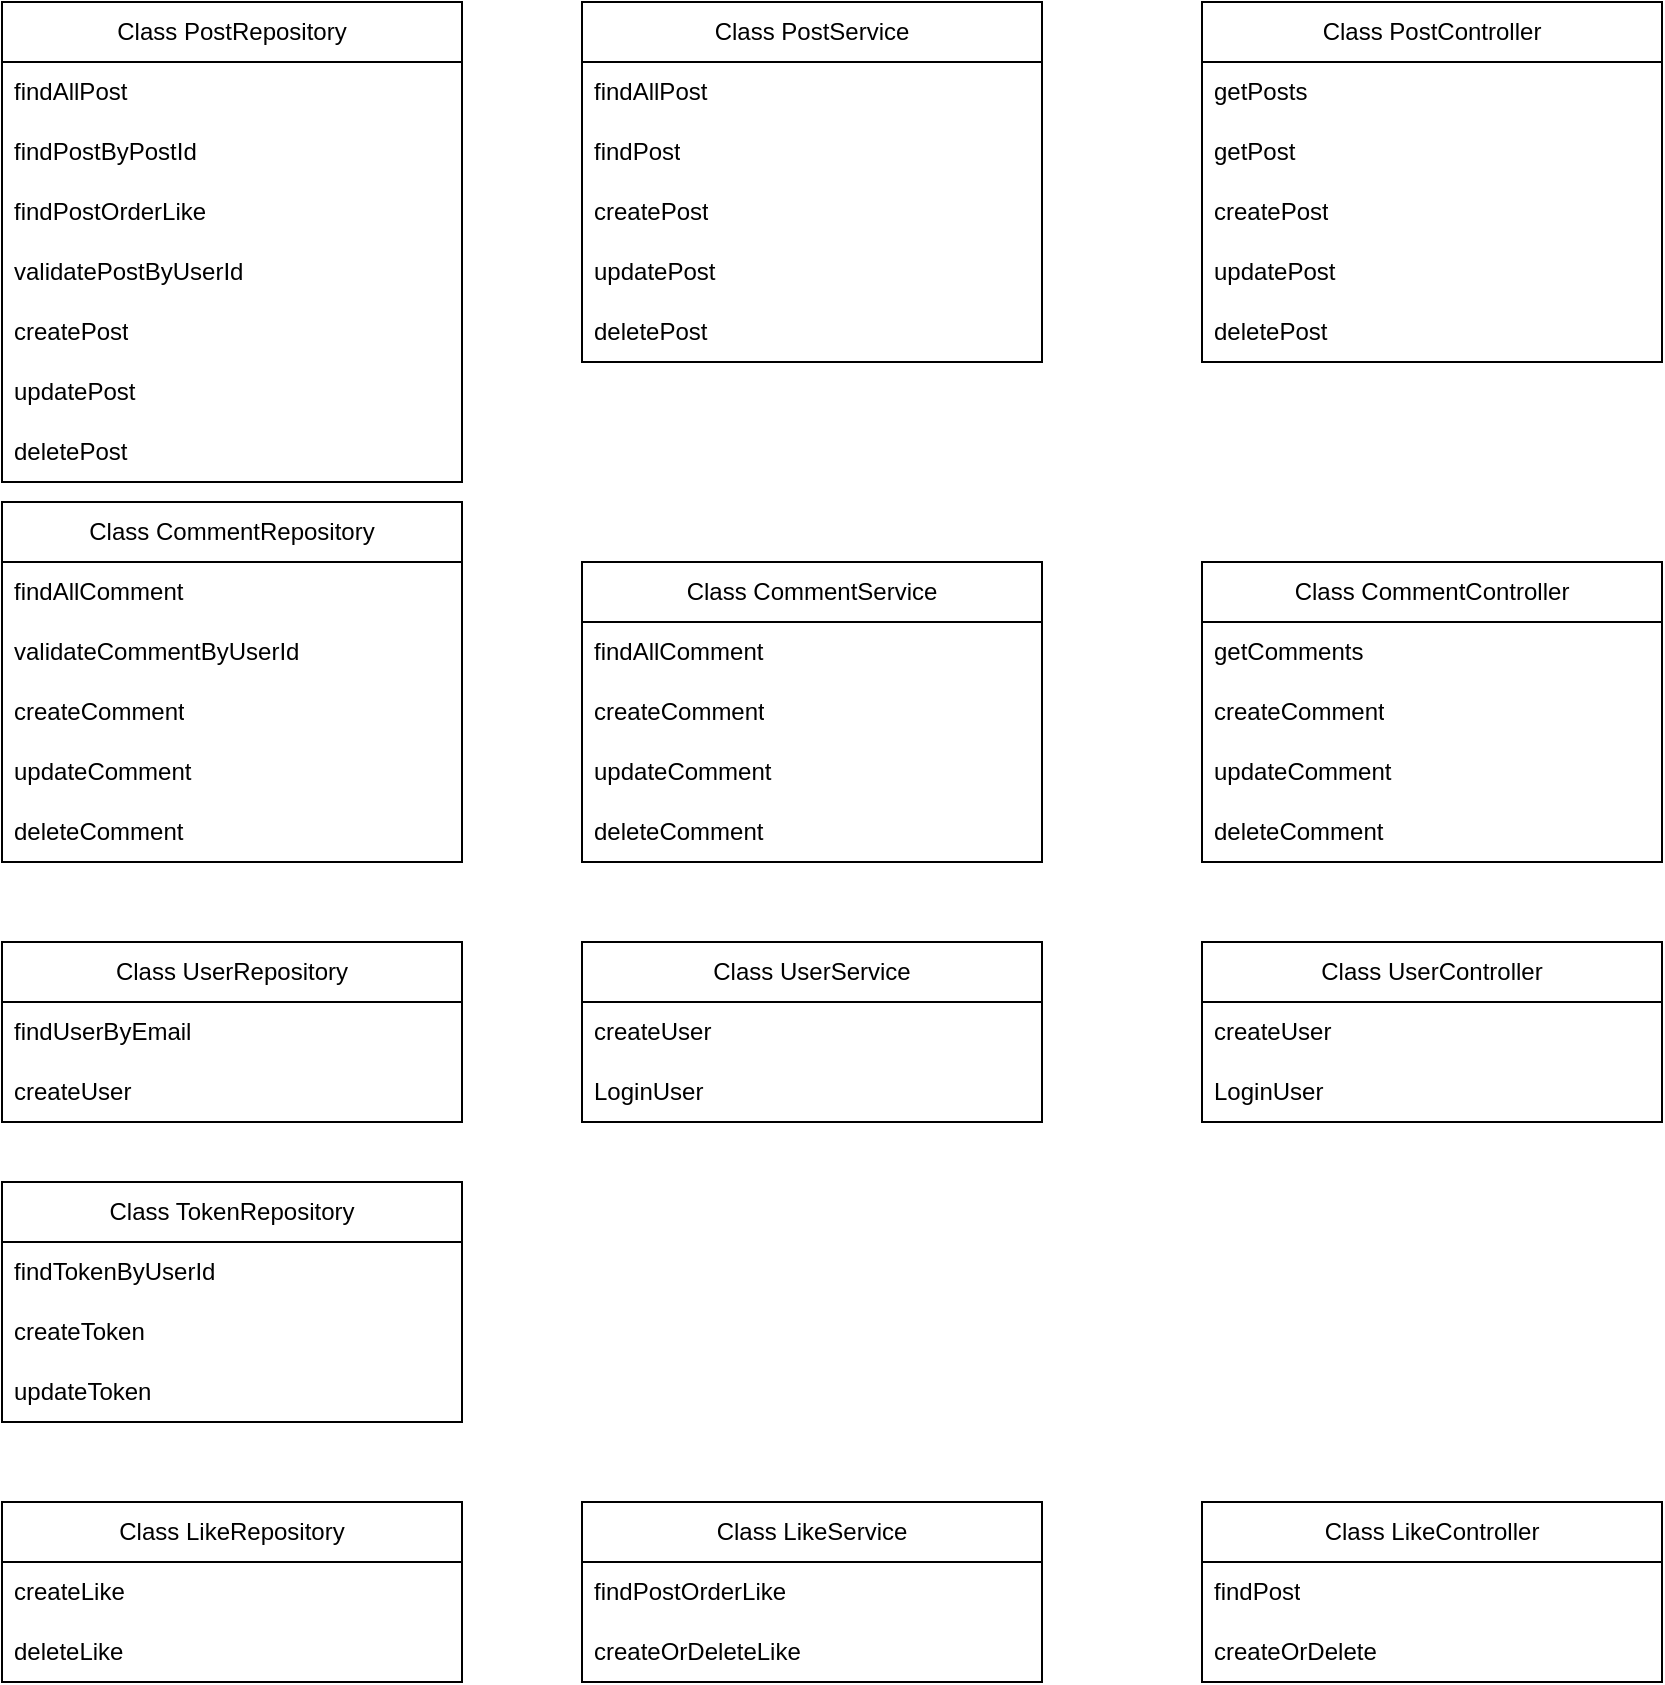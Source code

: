 <mxfile>
    <diagram id="C5RBs43oDa-KdzZeNtuy" name="Page-1">
        <mxGraphModel dx="622" dy="678" grid="1" gridSize="10" guides="1" tooltips="1" connect="1" arrows="1" fold="1" page="1" pageScale="1" pageWidth="827" pageHeight="1169" math="0" shadow="0">
            <root>
                <mxCell id="WIyWlLk6GJQsqaUBKTNV-0"/>
                <mxCell id="WIyWlLk6GJQsqaUBKTNV-1" parent="WIyWlLk6GJQsqaUBKTNV-0"/>
                <mxCell id="Op0aB26RjZMyBi_it7R--0" value="Class PostRepository" style="swimlane;fontStyle=0;childLayout=stackLayout;horizontal=1;startSize=30;horizontalStack=0;resizeParent=1;resizeParentMax=0;resizeLast=0;collapsible=1;marginBottom=0;whiteSpace=wrap;html=1;" parent="WIyWlLk6GJQsqaUBKTNV-1" vertex="1">
                    <mxGeometry x="40" y="90" width="230" height="240" as="geometry">
                        <mxRectangle x="30" y="170" width="160" height="30" as="alternateBounds"/>
                    </mxGeometry>
                </mxCell>
                <mxCell id="Op0aB26RjZMyBi_it7R--1" value="findAllPost" style="text;strokeColor=none;fillColor=none;align=left;verticalAlign=middle;spacingLeft=4;spacingRight=4;overflow=hidden;points=[[0,0.5],[1,0.5]];portConstraint=eastwest;rotatable=0;whiteSpace=wrap;html=1;" parent="Op0aB26RjZMyBi_it7R--0" vertex="1">
                    <mxGeometry y="30" width="230" height="30" as="geometry"/>
                </mxCell>
                <mxCell id="Op0aB26RjZMyBi_it7R--2" value="findPostByPostId" style="text;strokeColor=none;fillColor=none;align=left;verticalAlign=middle;spacingLeft=4;spacingRight=4;overflow=hidden;points=[[0,0.5],[1,0.5]];portConstraint=eastwest;rotatable=0;whiteSpace=wrap;html=1;" parent="Op0aB26RjZMyBi_it7R--0" vertex="1">
                    <mxGeometry y="60" width="230" height="30" as="geometry"/>
                </mxCell>
                <mxCell id="16" value="findPostOrderLike" style="text;strokeColor=none;fillColor=none;align=left;verticalAlign=middle;spacingLeft=4;spacingRight=4;overflow=hidden;points=[[0,0.5],[1,0.5]];portConstraint=eastwest;rotatable=0;whiteSpace=wrap;html=1;" vertex="1" parent="Op0aB26RjZMyBi_it7R--0">
                    <mxGeometry y="90" width="230" height="30" as="geometry"/>
                </mxCell>
                <mxCell id="0" value="validatePostByUserId" style="text;strokeColor=none;fillColor=none;align=left;verticalAlign=middle;spacingLeft=4;spacingRight=4;overflow=hidden;points=[[0,0.5],[1,0.5]];portConstraint=eastwest;rotatable=0;whiteSpace=wrap;html=1;" parent="Op0aB26RjZMyBi_it7R--0" vertex="1">
                    <mxGeometry y="120" width="230" height="30" as="geometry"/>
                </mxCell>
                <mxCell id="Op0aB26RjZMyBi_it7R--3" value="createPost" style="text;strokeColor=none;fillColor=none;align=left;verticalAlign=middle;spacingLeft=4;spacingRight=4;overflow=hidden;points=[[0,0.5],[1,0.5]];portConstraint=eastwest;rotatable=0;whiteSpace=wrap;html=1;" parent="Op0aB26RjZMyBi_it7R--0" vertex="1">
                    <mxGeometry y="150" width="230" height="30" as="geometry"/>
                </mxCell>
                <mxCell id="Op0aB26RjZMyBi_it7R--14" value="updatePost" style="text;strokeColor=none;fillColor=none;align=left;verticalAlign=middle;spacingLeft=4;spacingRight=4;overflow=hidden;points=[[0,0.5],[1,0.5]];portConstraint=eastwest;rotatable=0;whiteSpace=wrap;html=1;" parent="Op0aB26RjZMyBi_it7R--0" vertex="1">
                    <mxGeometry y="180" width="230" height="30" as="geometry"/>
                </mxCell>
                <mxCell id="Op0aB26RjZMyBi_it7R--15" value="deletePost" style="text;strokeColor=none;fillColor=none;align=left;verticalAlign=middle;spacingLeft=4;spacingRight=4;overflow=hidden;points=[[0,0.5],[1,0.5]];portConstraint=eastwest;rotatable=0;whiteSpace=wrap;html=1;" parent="Op0aB26RjZMyBi_it7R--0" vertex="1">
                    <mxGeometry y="210" width="230" height="30" as="geometry"/>
                </mxCell>
                <mxCell id="Op0aB26RjZMyBi_it7R--22" value="Class UserRepository" style="swimlane;fontStyle=0;childLayout=stackLayout;horizontal=1;startSize=30;horizontalStack=0;resizeParent=1;resizeParentMax=0;resizeLast=0;collapsible=1;marginBottom=0;whiteSpace=wrap;html=1;" parent="WIyWlLk6GJQsqaUBKTNV-1" vertex="1">
                    <mxGeometry x="40" y="560" width="230" height="90" as="geometry">
                        <mxRectangle x="30" y="170" width="160" height="30" as="alternateBounds"/>
                    </mxGeometry>
                </mxCell>
                <mxCell id="Op0aB26RjZMyBi_it7R--23" value="findUserByEmail" style="text;strokeColor=none;fillColor=none;align=left;verticalAlign=middle;spacingLeft=4;spacingRight=4;overflow=hidden;points=[[0,0.5],[1,0.5]];portConstraint=eastwest;rotatable=0;whiteSpace=wrap;html=1;" parent="Op0aB26RjZMyBi_it7R--22" vertex="1">
                    <mxGeometry y="30" width="230" height="30" as="geometry"/>
                </mxCell>
                <mxCell id="Op0aB26RjZMyBi_it7R--27" value="createUser" style="text;strokeColor=none;fillColor=none;align=left;verticalAlign=middle;spacingLeft=4;spacingRight=4;overflow=hidden;points=[[0,0.5],[1,0.5]];portConstraint=eastwest;rotatable=0;whiteSpace=wrap;html=1;" parent="Op0aB26RjZMyBi_it7R--22" vertex="1">
                    <mxGeometry y="60" width="230" height="30" as="geometry"/>
                </mxCell>
                <mxCell id="Op0aB26RjZMyBi_it7R--16" value="Class CommentRepository" style="swimlane;fontStyle=0;childLayout=stackLayout;horizontal=1;startSize=30;horizontalStack=0;resizeParent=1;resizeParentMax=0;resizeLast=0;collapsible=1;marginBottom=0;whiteSpace=wrap;html=1;" parent="WIyWlLk6GJQsqaUBKTNV-1" vertex="1">
                    <mxGeometry x="40" y="340" width="230" height="180" as="geometry">
                        <mxRectangle x="30" y="170" width="160" height="30" as="alternateBounds"/>
                    </mxGeometry>
                </mxCell>
                <mxCell id="Op0aB26RjZMyBi_it7R--17" value="findAllComment" style="text;strokeColor=none;fillColor=none;align=left;verticalAlign=middle;spacingLeft=4;spacingRight=4;overflow=hidden;points=[[0,0.5],[1,0.5]];portConstraint=eastwest;rotatable=0;whiteSpace=wrap;html=1;" parent="Op0aB26RjZMyBi_it7R--16" vertex="1">
                    <mxGeometry y="30" width="230" height="30" as="geometry"/>
                </mxCell>
                <mxCell id="15" value="validateCommentByUserId" style="text;strokeColor=none;fillColor=none;align=left;verticalAlign=middle;spacingLeft=4;spacingRight=4;overflow=hidden;points=[[0,0.5],[1,0.5]];portConstraint=eastwest;rotatable=0;whiteSpace=wrap;html=1;" parent="Op0aB26RjZMyBi_it7R--16" vertex="1">
                    <mxGeometry y="60" width="230" height="30" as="geometry"/>
                </mxCell>
                <mxCell id="Op0aB26RjZMyBi_it7R--18" value="createComment" style="text;strokeColor=none;fillColor=none;align=left;verticalAlign=middle;spacingLeft=4;spacingRight=4;overflow=hidden;points=[[0,0.5],[1,0.5]];portConstraint=eastwest;rotatable=0;whiteSpace=wrap;html=1;" parent="Op0aB26RjZMyBi_it7R--16" vertex="1">
                    <mxGeometry y="90" width="230" height="30" as="geometry"/>
                </mxCell>
                <mxCell id="Op0aB26RjZMyBi_it7R--19" value="updateComment" style="text;strokeColor=none;fillColor=none;align=left;verticalAlign=middle;spacingLeft=4;spacingRight=4;overflow=hidden;points=[[0,0.5],[1,0.5]];portConstraint=eastwest;rotatable=0;whiteSpace=wrap;html=1;" parent="Op0aB26RjZMyBi_it7R--16" vertex="1">
                    <mxGeometry y="120" width="230" height="30" as="geometry"/>
                </mxCell>
                <mxCell id="Op0aB26RjZMyBi_it7R--20" value="deleteComment" style="text;strokeColor=none;fillColor=none;align=left;verticalAlign=middle;spacingLeft=4;spacingRight=4;overflow=hidden;points=[[0,0.5],[1,0.5]];portConstraint=eastwest;rotatable=0;whiteSpace=wrap;html=1;" parent="Op0aB26RjZMyBi_it7R--16" vertex="1">
                    <mxGeometry y="150" width="230" height="30" as="geometry"/>
                </mxCell>
                <mxCell id="Op0aB26RjZMyBi_it7R--28" value="Class TokenRepository" style="swimlane;fontStyle=0;childLayout=stackLayout;horizontal=1;startSize=30;horizontalStack=0;resizeParent=1;resizeParentMax=0;resizeLast=0;collapsible=1;marginBottom=0;whiteSpace=wrap;html=1;" parent="WIyWlLk6GJQsqaUBKTNV-1" vertex="1">
                    <mxGeometry x="40" y="680" width="230" height="120" as="geometry">
                        <mxRectangle x="30" y="170" width="160" height="30" as="alternateBounds"/>
                    </mxGeometry>
                </mxCell>
                <mxCell id="Op0aB26RjZMyBi_it7R--29" value="findTokenByUserId" style="text;strokeColor=none;fillColor=none;align=left;verticalAlign=middle;spacingLeft=4;spacingRight=4;overflow=hidden;points=[[0,0.5],[1,0.5]];portConstraint=eastwest;rotatable=0;whiteSpace=wrap;html=1;" parent="Op0aB26RjZMyBi_it7R--28" vertex="1">
                    <mxGeometry y="30" width="230" height="30" as="geometry"/>
                </mxCell>
                <mxCell id="Op0aB26RjZMyBi_it7R--30" value="createToken" style="text;strokeColor=none;fillColor=none;align=left;verticalAlign=middle;spacingLeft=4;spacingRight=4;overflow=hidden;points=[[0,0.5],[1,0.5]];portConstraint=eastwest;rotatable=0;whiteSpace=wrap;html=1;" parent="Op0aB26RjZMyBi_it7R--28" vertex="1">
                    <mxGeometry y="60" width="230" height="30" as="geometry"/>
                </mxCell>
                <mxCell id="Op0aB26RjZMyBi_it7R--31" value="updateToken" style="text;strokeColor=none;fillColor=none;align=left;verticalAlign=middle;spacingLeft=4;spacingRight=4;overflow=hidden;points=[[0,0.5],[1,0.5]];portConstraint=eastwest;rotatable=0;whiteSpace=wrap;html=1;" parent="Op0aB26RjZMyBi_it7R--28" vertex="1">
                    <mxGeometry y="90" width="230" height="30" as="geometry"/>
                </mxCell>
                <mxCell id="Op0aB26RjZMyBi_it7R--32" value="Class LikeRepository" style="swimlane;fontStyle=0;childLayout=stackLayout;horizontal=1;startSize=30;horizontalStack=0;resizeParent=1;resizeParentMax=0;resizeLast=0;collapsible=1;marginBottom=0;whiteSpace=wrap;html=1;" parent="WIyWlLk6GJQsqaUBKTNV-1" vertex="1">
                    <mxGeometry x="40" y="840" width="230" height="90" as="geometry">
                        <mxRectangle x="30" y="170" width="160" height="30" as="alternateBounds"/>
                    </mxGeometry>
                </mxCell>
                <mxCell id="Op0aB26RjZMyBi_it7R--34" value="createLike" style="text;strokeColor=none;fillColor=none;align=left;verticalAlign=middle;spacingLeft=4;spacingRight=4;overflow=hidden;points=[[0,0.5],[1,0.5]];portConstraint=eastwest;rotatable=0;whiteSpace=wrap;html=1;" parent="Op0aB26RjZMyBi_it7R--32" vertex="1">
                    <mxGeometry y="30" width="230" height="30" as="geometry"/>
                </mxCell>
                <mxCell id="Op0aB26RjZMyBi_it7R--35" value="deleteLike" style="text;strokeColor=none;fillColor=none;align=left;verticalAlign=middle;spacingLeft=4;spacingRight=4;overflow=hidden;points=[[0,0.5],[1,0.5]];portConstraint=eastwest;rotatable=0;whiteSpace=wrap;html=1;" parent="Op0aB26RjZMyBi_it7R--32" vertex="1">
                    <mxGeometry y="60" width="230" height="30" as="geometry"/>
                </mxCell>
                <mxCell id="Op0aB26RjZMyBi_it7R--36" value="Class UserController" style="swimlane;fontStyle=0;childLayout=stackLayout;horizontal=1;startSize=30;horizontalStack=0;resizeParent=1;resizeParentMax=0;resizeLast=0;collapsible=1;marginBottom=0;whiteSpace=wrap;html=1;" parent="WIyWlLk6GJQsqaUBKTNV-1" vertex="1">
                    <mxGeometry x="640" y="560" width="230" height="90" as="geometry">
                        <mxRectangle x="30" y="170" width="160" height="30" as="alternateBounds"/>
                    </mxGeometry>
                </mxCell>
                <mxCell id="Op0aB26RjZMyBi_it7R--38" value="createUser" style="text;strokeColor=none;fillColor=none;align=left;verticalAlign=middle;spacingLeft=4;spacingRight=4;overflow=hidden;points=[[0,0.5],[1,0.5]];portConstraint=eastwest;rotatable=0;whiteSpace=wrap;html=1;" parent="Op0aB26RjZMyBi_it7R--36" vertex="1">
                    <mxGeometry y="30" width="230" height="30" as="geometry"/>
                </mxCell>
                <mxCell id="8" value="LoginUser" style="text;strokeColor=none;fillColor=none;align=left;verticalAlign=middle;spacingLeft=4;spacingRight=4;overflow=hidden;points=[[0,0.5],[1,0.5]];portConstraint=eastwest;rotatable=0;whiteSpace=wrap;html=1;" parent="Op0aB26RjZMyBi_it7R--36" vertex="1">
                    <mxGeometry y="60" width="230" height="30" as="geometry"/>
                </mxCell>
                <mxCell id="Op0aB26RjZMyBi_it7R--39" value="Class UserService" style="swimlane;fontStyle=0;childLayout=stackLayout;horizontal=1;startSize=30;horizontalStack=0;resizeParent=1;resizeParentMax=0;resizeLast=0;collapsible=1;marginBottom=0;whiteSpace=wrap;html=1;" parent="WIyWlLk6GJQsqaUBKTNV-1" vertex="1">
                    <mxGeometry x="330" y="560" width="230" height="90" as="geometry">
                        <mxRectangle x="30" y="170" width="160" height="30" as="alternateBounds"/>
                    </mxGeometry>
                </mxCell>
                <mxCell id="Op0aB26RjZMyBi_it7R--40" value="createUser" style="text;strokeColor=none;fillColor=none;align=left;verticalAlign=middle;spacingLeft=4;spacingRight=4;overflow=hidden;points=[[0,0.5],[1,0.5]];portConstraint=eastwest;rotatable=0;whiteSpace=wrap;html=1;" parent="Op0aB26RjZMyBi_it7R--39" vertex="1">
                    <mxGeometry y="30" width="230" height="30" as="geometry"/>
                </mxCell>
                <mxCell id="7" value="LoginUser" style="text;strokeColor=none;fillColor=none;align=left;verticalAlign=middle;spacingLeft=4;spacingRight=4;overflow=hidden;points=[[0,0.5],[1,0.5]];portConstraint=eastwest;rotatable=0;whiteSpace=wrap;html=1;" parent="Op0aB26RjZMyBi_it7R--39" vertex="1">
                    <mxGeometry y="60" width="230" height="30" as="geometry"/>
                </mxCell>
                <mxCell id="Op0aB26RjZMyBi_it7R--41" value="Class PostController" style="swimlane;fontStyle=0;childLayout=stackLayout;horizontal=1;startSize=30;horizontalStack=0;resizeParent=1;resizeParentMax=0;resizeLast=0;collapsible=1;marginBottom=0;whiteSpace=wrap;html=1;" parent="WIyWlLk6GJQsqaUBKTNV-1" vertex="1">
                    <mxGeometry x="640" y="90" width="230" height="180" as="geometry">
                        <mxRectangle x="30" y="170" width="160" height="30" as="alternateBounds"/>
                    </mxGeometry>
                </mxCell>
                <mxCell id="Op0aB26RjZMyBi_it7R--42" value="getPosts" style="text;strokeColor=none;fillColor=none;align=left;verticalAlign=middle;spacingLeft=4;spacingRight=4;overflow=hidden;points=[[0,0.5],[1,0.5]];portConstraint=eastwest;rotatable=0;whiteSpace=wrap;html=1;" parent="Op0aB26RjZMyBi_it7R--41" vertex="1">
                    <mxGeometry y="30" width="230" height="30" as="geometry"/>
                </mxCell>
                <mxCell id="Op0aB26RjZMyBi_it7R--43" value="getPost" style="text;strokeColor=none;fillColor=none;align=left;verticalAlign=middle;spacingLeft=4;spacingRight=4;overflow=hidden;points=[[0,0.5],[1,0.5]];portConstraint=eastwest;rotatable=0;whiteSpace=wrap;html=1;" parent="Op0aB26RjZMyBi_it7R--41" vertex="1">
                    <mxGeometry y="60" width="230" height="30" as="geometry"/>
                </mxCell>
                <mxCell id="Op0aB26RjZMyBi_it7R--44" value="createPost" style="text;strokeColor=none;fillColor=none;align=left;verticalAlign=middle;spacingLeft=4;spacingRight=4;overflow=hidden;points=[[0,0.5],[1,0.5]];portConstraint=eastwest;rotatable=0;whiteSpace=wrap;html=1;" parent="Op0aB26RjZMyBi_it7R--41" vertex="1">
                    <mxGeometry y="90" width="230" height="30" as="geometry"/>
                </mxCell>
                <mxCell id="Op0aB26RjZMyBi_it7R--45" value="updatePost" style="text;strokeColor=none;fillColor=none;align=left;verticalAlign=middle;spacingLeft=4;spacingRight=4;overflow=hidden;points=[[0,0.5],[1,0.5]];portConstraint=eastwest;rotatable=0;whiteSpace=wrap;html=1;" parent="Op0aB26RjZMyBi_it7R--41" vertex="1">
                    <mxGeometry y="120" width="230" height="30" as="geometry"/>
                </mxCell>
                <mxCell id="Op0aB26RjZMyBi_it7R--46" value="deletePost" style="text;strokeColor=none;fillColor=none;align=left;verticalAlign=middle;spacingLeft=4;spacingRight=4;overflow=hidden;points=[[0,0.5],[1,0.5]];portConstraint=eastwest;rotatable=0;whiteSpace=wrap;html=1;" parent="Op0aB26RjZMyBi_it7R--41" vertex="1">
                    <mxGeometry y="150" width="230" height="30" as="geometry"/>
                </mxCell>
                <mxCell id="Op0aB26RjZMyBi_it7R--47" value="Class CommentController" style="swimlane;fontStyle=0;childLayout=stackLayout;horizontal=1;startSize=30;horizontalStack=0;resizeParent=1;resizeParentMax=0;resizeLast=0;collapsible=1;marginBottom=0;whiteSpace=wrap;html=1;" parent="WIyWlLk6GJQsqaUBKTNV-1" vertex="1">
                    <mxGeometry x="640" y="370" width="230" height="150" as="geometry">
                        <mxRectangle x="30" y="170" width="160" height="30" as="alternateBounds"/>
                    </mxGeometry>
                </mxCell>
                <mxCell id="Op0aB26RjZMyBi_it7R--48" value="getComments" style="text;strokeColor=none;fillColor=none;align=left;verticalAlign=middle;spacingLeft=4;spacingRight=4;overflow=hidden;points=[[0,0.5],[1,0.5]];portConstraint=eastwest;rotatable=0;whiteSpace=wrap;html=1;" parent="Op0aB26RjZMyBi_it7R--47" vertex="1">
                    <mxGeometry y="30" width="230" height="30" as="geometry"/>
                </mxCell>
                <mxCell id="Op0aB26RjZMyBi_it7R--49" value="createComment" style="text;strokeColor=none;fillColor=none;align=left;verticalAlign=middle;spacingLeft=4;spacingRight=4;overflow=hidden;points=[[0,0.5],[1,0.5]];portConstraint=eastwest;rotatable=0;whiteSpace=wrap;html=1;" parent="Op0aB26RjZMyBi_it7R--47" vertex="1">
                    <mxGeometry y="60" width="230" height="30" as="geometry"/>
                </mxCell>
                <mxCell id="Op0aB26RjZMyBi_it7R--50" value="updateComment" style="text;strokeColor=none;fillColor=none;align=left;verticalAlign=middle;spacingLeft=4;spacingRight=4;overflow=hidden;points=[[0,0.5],[1,0.5]];portConstraint=eastwest;rotatable=0;whiteSpace=wrap;html=1;" parent="Op0aB26RjZMyBi_it7R--47" vertex="1">
                    <mxGeometry y="90" width="230" height="30" as="geometry"/>
                </mxCell>
                <mxCell id="Op0aB26RjZMyBi_it7R--51" value="deleteComment" style="text;strokeColor=none;fillColor=none;align=left;verticalAlign=middle;spacingLeft=4;spacingRight=4;overflow=hidden;points=[[0,0.5],[1,0.5]];portConstraint=eastwest;rotatable=0;whiteSpace=wrap;html=1;" parent="Op0aB26RjZMyBi_it7R--47" vertex="1">
                    <mxGeometry y="120" width="230" height="30" as="geometry"/>
                </mxCell>
                <mxCell id="1" value="Class PostService" style="swimlane;fontStyle=0;childLayout=stackLayout;horizontal=1;startSize=30;horizontalStack=0;resizeParent=1;resizeParentMax=0;resizeLast=0;collapsible=1;marginBottom=0;whiteSpace=wrap;html=1;" parent="WIyWlLk6GJQsqaUBKTNV-1" vertex="1">
                    <mxGeometry x="330" y="90" width="230" height="180" as="geometry">
                        <mxRectangle x="30" y="170" width="160" height="30" as="alternateBounds"/>
                    </mxGeometry>
                </mxCell>
                <mxCell id="2" value="findAllPost" style="text;strokeColor=none;fillColor=none;align=left;verticalAlign=middle;spacingLeft=4;spacingRight=4;overflow=hidden;points=[[0,0.5],[1,0.5]];portConstraint=eastwest;rotatable=0;whiteSpace=wrap;html=1;" parent="1" vertex="1">
                    <mxGeometry y="30" width="230" height="30" as="geometry"/>
                </mxCell>
                <mxCell id="3" value="findPost" style="text;strokeColor=none;fillColor=none;align=left;verticalAlign=middle;spacingLeft=4;spacingRight=4;overflow=hidden;points=[[0,0.5],[1,0.5]];portConstraint=eastwest;rotatable=0;whiteSpace=wrap;html=1;" parent="1" vertex="1">
                    <mxGeometry y="60" width="230" height="30" as="geometry"/>
                </mxCell>
                <mxCell id="4" value="createPost" style="text;strokeColor=none;fillColor=none;align=left;verticalAlign=middle;spacingLeft=4;spacingRight=4;overflow=hidden;points=[[0,0.5],[1,0.5]];portConstraint=eastwest;rotatable=0;whiteSpace=wrap;html=1;" parent="1" vertex="1">
                    <mxGeometry y="90" width="230" height="30" as="geometry"/>
                </mxCell>
                <mxCell id="5" value="updatePost" style="text;strokeColor=none;fillColor=none;align=left;verticalAlign=middle;spacingLeft=4;spacingRight=4;overflow=hidden;points=[[0,0.5],[1,0.5]];portConstraint=eastwest;rotatable=0;whiteSpace=wrap;html=1;" parent="1" vertex="1">
                    <mxGeometry y="120" width="230" height="30" as="geometry"/>
                </mxCell>
                <mxCell id="6" value="deletePost" style="text;strokeColor=none;fillColor=none;align=left;verticalAlign=middle;spacingLeft=4;spacingRight=4;overflow=hidden;points=[[0,0.5],[1,0.5]];portConstraint=eastwest;rotatable=0;whiteSpace=wrap;html=1;" parent="1" vertex="1">
                    <mxGeometry y="150" width="230" height="30" as="geometry"/>
                </mxCell>
                <mxCell id="9" value="Class CommentService" style="swimlane;fontStyle=0;childLayout=stackLayout;horizontal=1;startSize=30;horizontalStack=0;resizeParent=1;resizeParentMax=0;resizeLast=0;collapsible=1;marginBottom=0;whiteSpace=wrap;html=1;" parent="WIyWlLk6GJQsqaUBKTNV-1" vertex="1">
                    <mxGeometry x="330" y="370" width="230" height="150" as="geometry">
                        <mxRectangle x="30" y="170" width="160" height="30" as="alternateBounds"/>
                    </mxGeometry>
                </mxCell>
                <mxCell id="10" value="findAllComment" style="text;strokeColor=none;fillColor=none;align=left;verticalAlign=middle;spacingLeft=4;spacingRight=4;overflow=hidden;points=[[0,0.5],[1,0.5]];portConstraint=eastwest;rotatable=0;whiteSpace=wrap;html=1;" parent="9" vertex="1">
                    <mxGeometry y="30" width="230" height="30" as="geometry"/>
                </mxCell>
                <mxCell id="12" value="createComment" style="text;strokeColor=none;fillColor=none;align=left;verticalAlign=middle;spacingLeft=4;spacingRight=4;overflow=hidden;points=[[0,0.5],[1,0.5]];portConstraint=eastwest;rotatable=0;whiteSpace=wrap;html=1;" parent="9" vertex="1">
                    <mxGeometry y="60" width="230" height="30" as="geometry"/>
                </mxCell>
                <mxCell id="13" value="updateComment" style="text;strokeColor=none;fillColor=none;align=left;verticalAlign=middle;spacingLeft=4;spacingRight=4;overflow=hidden;points=[[0,0.5],[1,0.5]];portConstraint=eastwest;rotatable=0;whiteSpace=wrap;html=1;" parent="9" vertex="1">
                    <mxGeometry y="90" width="230" height="30" as="geometry"/>
                </mxCell>
                <mxCell id="14" value="deleteComment" style="text;strokeColor=none;fillColor=none;align=left;verticalAlign=middle;spacingLeft=4;spacingRight=4;overflow=hidden;points=[[0,0.5],[1,0.5]];portConstraint=eastwest;rotatable=0;whiteSpace=wrap;html=1;" parent="9" vertex="1">
                    <mxGeometry y="120" width="230" height="30" as="geometry"/>
                </mxCell>
                <mxCell id="18" value="Class LikeService" style="swimlane;fontStyle=0;childLayout=stackLayout;horizontal=1;startSize=30;horizontalStack=0;resizeParent=1;resizeParentMax=0;resizeLast=0;collapsible=1;marginBottom=0;whiteSpace=wrap;html=1;" vertex="1" parent="WIyWlLk6GJQsqaUBKTNV-1">
                    <mxGeometry x="330" y="840" width="230" height="90" as="geometry">
                        <mxRectangle x="30" y="170" width="160" height="30" as="alternateBounds"/>
                    </mxGeometry>
                </mxCell>
                <mxCell id="19" value="findPostOrderLike" style="text;strokeColor=none;fillColor=none;align=left;verticalAlign=middle;spacingLeft=4;spacingRight=4;overflow=hidden;points=[[0,0.5],[1,0.5]];portConstraint=eastwest;rotatable=0;whiteSpace=wrap;html=1;" vertex="1" parent="18">
                    <mxGeometry y="30" width="230" height="30" as="geometry"/>
                </mxCell>
                <mxCell id="21" value="createOrDeleteLike" style="text;strokeColor=none;fillColor=none;align=left;verticalAlign=middle;spacingLeft=4;spacingRight=4;overflow=hidden;points=[[0,0.5],[1,0.5]];portConstraint=eastwest;rotatable=0;whiteSpace=wrap;html=1;" vertex="1" parent="18">
                    <mxGeometry y="60" width="230" height="30" as="geometry"/>
                </mxCell>
                <mxCell id="24" value="Class LikeController" style="swimlane;fontStyle=0;childLayout=stackLayout;horizontal=1;startSize=30;horizontalStack=0;resizeParent=1;resizeParentMax=0;resizeLast=0;collapsible=1;marginBottom=0;whiteSpace=wrap;html=1;" vertex="1" parent="WIyWlLk6GJQsqaUBKTNV-1">
                    <mxGeometry x="640" y="840" width="230" height="90" as="geometry">
                        <mxRectangle x="30" y="170" width="160" height="30" as="alternateBounds"/>
                    </mxGeometry>
                </mxCell>
                <mxCell id="25" value="findPost" style="text;strokeColor=none;fillColor=none;align=left;verticalAlign=middle;spacingLeft=4;spacingRight=4;overflow=hidden;points=[[0,0.5],[1,0.5]];portConstraint=eastwest;rotatable=0;whiteSpace=wrap;html=1;" vertex="1" parent="24">
                    <mxGeometry y="30" width="230" height="30" as="geometry"/>
                </mxCell>
                <mxCell id="26" value="createOrDelete" style="text;strokeColor=none;fillColor=none;align=left;verticalAlign=middle;spacingLeft=4;spacingRight=4;overflow=hidden;points=[[0,0.5],[1,0.5]];portConstraint=eastwest;rotatable=0;whiteSpace=wrap;html=1;" vertex="1" parent="24">
                    <mxGeometry y="60" width="230" height="30" as="geometry"/>
                </mxCell>
            </root>
        </mxGraphModel>
    </diagram>
</mxfile>